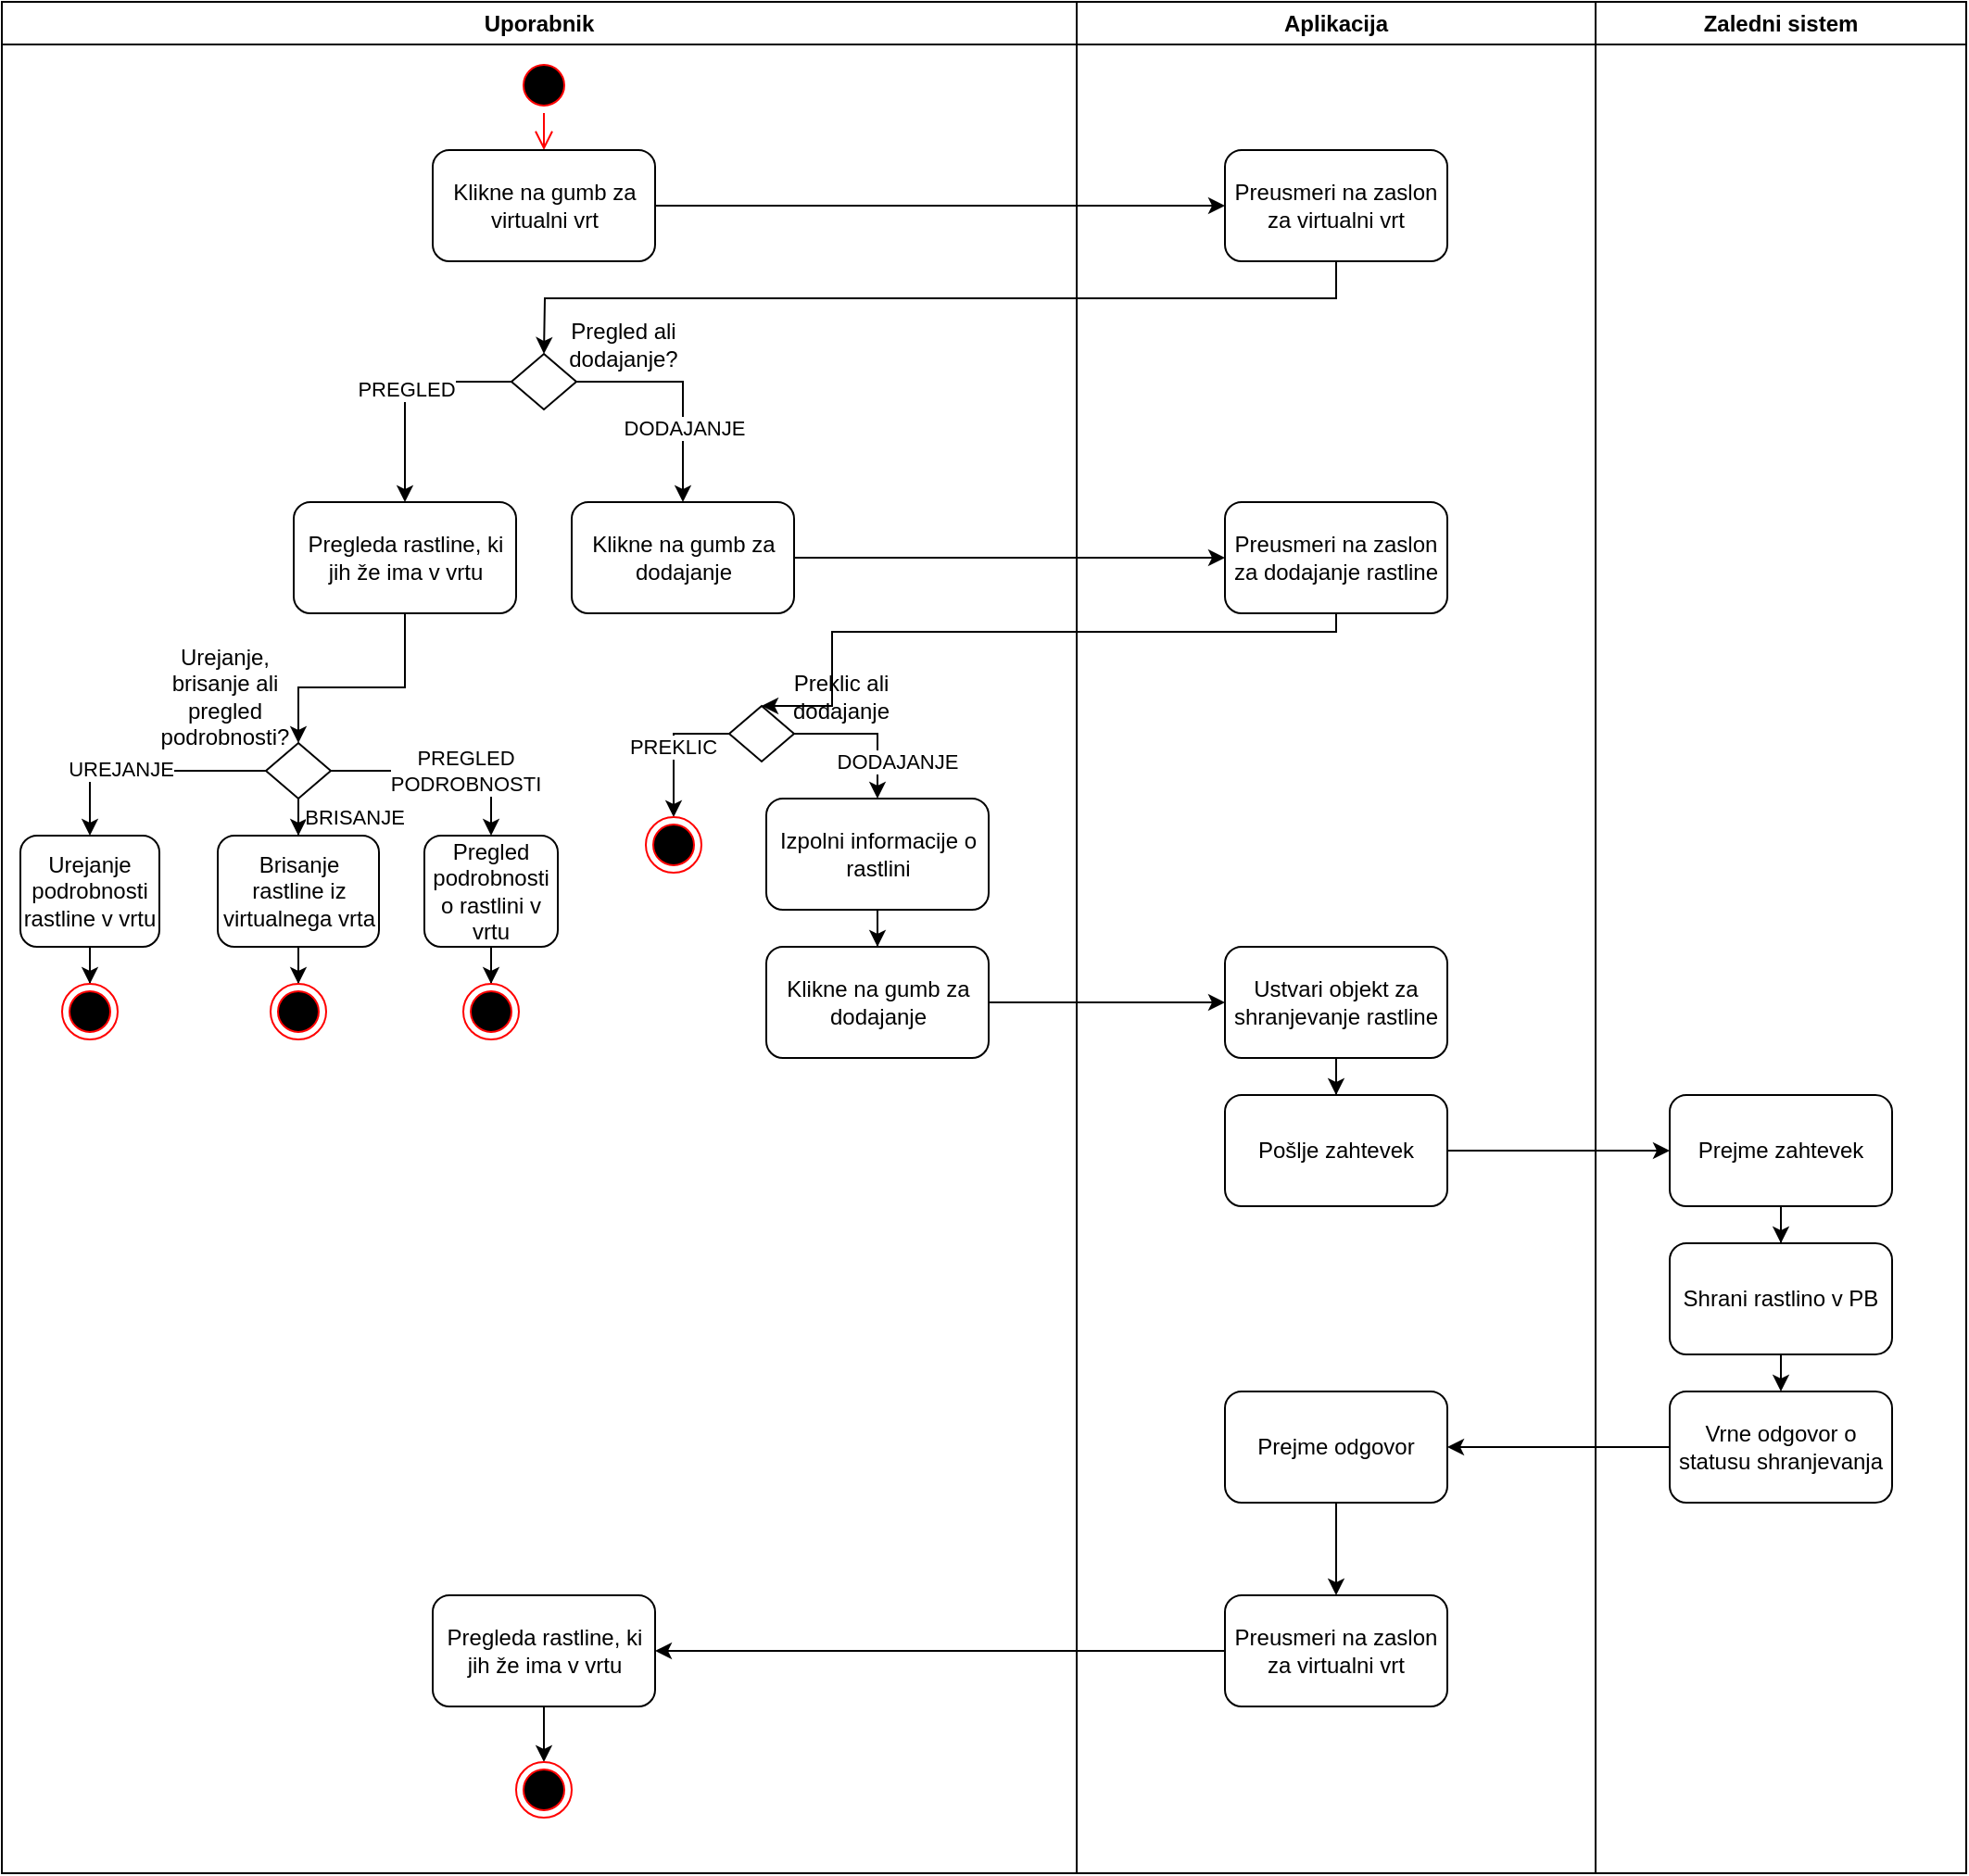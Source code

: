<mxfile version="21.3.4" type="device">
  <diagram name="Page-1" id="w36pJh0tPYuzfkmxa03p">
    <mxGraphModel dx="2577" dy="872" grid="1" gridSize="10" guides="1" tooltips="1" connect="1" arrows="1" fold="1" page="1" pageScale="1" pageWidth="827" pageHeight="1169" math="0" shadow="0">
      <root>
        <mxCell id="0" />
        <mxCell id="1" parent="0" />
        <mxCell id="djv_0frjH2jrnHzl75IO-1" value="Uporabnik" style="swimlane;whiteSpace=wrap;html=1;" vertex="1" parent="1">
          <mxGeometry x="-420" y="30" width="580" height="1010" as="geometry" />
        </mxCell>
        <mxCell id="djv_0frjH2jrnHzl75IO-2" value="" style="ellipse;html=1;shape=startState;fillColor=#000000;strokeColor=#ff0000;" vertex="1" parent="djv_0frjH2jrnHzl75IO-1">
          <mxGeometry x="277.5" y="30" width="30" height="30" as="geometry" />
        </mxCell>
        <mxCell id="djv_0frjH2jrnHzl75IO-3" value="" style="edgeStyle=orthogonalEdgeStyle;html=1;verticalAlign=bottom;endArrow=open;endSize=8;strokeColor=#ff0000;rounded=0;entryX=0.5;entryY=0;entryDx=0;entryDy=0;" edge="1" parent="djv_0frjH2jrnHzl75IO-1" source="djv_0frjH2jrnHzl75IO-2" target="djv_0frjH2jrnHzl75IO-4">
          <mxGeometry relative="1" as="geometry">
            <mxPoint x="147.5" y="120" as="targetPoint" />
          </mxGeometry>
        </mxCell>
        <mxCell id="djv_0frjH2jrnHzl75IO-4" value="Klikne na gumb za virtualni vrt" style="rounded=1;whiteSpace=wrap;html=1;" vertex="1" parent="djv_0frjH2jrnHzl75IO-1">
          <mxGeometry x="232.5" y="80" width="120" height="60" as="geometry" />
        </mxCell>
        <mxCell id="djv_0frjH2jrnHzl75IO-77" value="PREGLED" style="edgeStyle=orthogonalEdgeStyle;rounded=0;orthogonalLoop=1;jettySize=auto;html=1;entryX=0.5;entryY=0;entryDx=0;entryDy=0;" edge="1" parent="djv_0frjH2jrnHzl75IO-1" source="djv_0frjH2jrnHzl75IO-15" target="djv_0frjH2jrnHzl75IO-76">
          <mxGeometry relative="1" as="geometry">
            <Array as="points">
              <mxPoint x="217.5" y="205" />
            </Array>
          </mxGeometry>
        </mxCell>
        <mxCell id="djv_0frjH2jrnHzl75IO-79" style="edgeStyle=orthogonalEdgeStyle;rounded=0;orthogonalLoop=1;jettySize=auto;html=1;entryX=0.5;entryY=0;entryDx=0;entryDy=0;" edge="1" parent="djv_0frjH2jrnHzl75IO-1" source="djv_0frjH2jrnHzl75IO-15" target="djv_0frjH2jrnHzl75IO-78">
          <mxGeometry relative="1" as="geometry">
            <Array as="points">
              <mxPoint x="367.5" y="205" />
            </Array>
          </mxGeometry>
        </mxCell>
        <mxCell id="djv_0frjH2jrnHzl75IO-80" value="DODAJANJE" style="edgeLabel;html=1;align=center;verticalAlign=middle;resizable=0;points=[];" vertex="1" connectable="0" parent="djv_0frjH2jrnHzl75IO-79">
          <mxGeometry x="0.604" y="1" relative="1" as="geometry">
            <mxPoint x="-1" y="-16" as="offset" />
          </mxGeometry>
        </mxCell>
        <mxCell id="djv_0frjH2jrnHzl75IO-15" value="" style="rhombus;whiteSpace=wrap;html=1;" vertex="1" parent="djv_0frjH2jrnHzl75IO-1">
          <mxGeometry x="275" y="190" width="35" height="30" as="geometry" />
        </mxCell>
        <mxCell id="djv_0frjH2jrnHzl75IO-100" style="edgeStyle=orthogonalEdgeStyle;rounded=0;orthogonalLoop=1;jettySize=auto;html=1;entryX=0.5;entryY=0;entryDx=0;entryDy=0;" edge="1" parent="djv_0frjH2jrnHzl75IO-1" source="djv_0frjH2jrnHzl75IO-16" target="djv_0frjH2jrnHzl75IO-99">
          <mxGeometry relative="1" as="geometry" />
        </mxCell>
        <mxCell id="djv_0frjH2jrnHzl75IO-16" value="Pregleda rastline, ki jih že ima v vrtu" style="whiteSpace=wrap;html=1;rounded=1;" vertex="1" parent="djv_0frjH2jrnHzl75IO-1">
          <mxGeometry x="232.5" y="860" width="120" height="60" as="geometry" />
        </mxCell>
        <mxCell id="djv_0frjH2jrnHzl75IO-75" value="Pregled ali dodajanje?" style="text;html=1;strokeColor=none;fillColor=none;align=center;verticalAlign=middle;whiteSpace=wrap;rounded=0;" vertex="1" parent="djv_0frjH2jrnHzl75IO-1">
          <mxGeometry x="292.5" y="170" width="85" height="30" as="geometry" />
        </mxCell>
        <mxCell id="djv_0frjH2jrnHzl75IO-102" value="" style="edgeStyle=orthogonalEdgeStyle;rounded=0;orthogonalLoop=1;jettySize=auto;html=1;entryX=0.5;entryY=0;entryDx=0;entryDy=0;" edge="1" parent="djv_0frjH2jrnHzl75IO-1" source="djv_0frjH2jrnHzl75IO-76" target="djv_0frjH2jrnHzl75IO-103">
          <mxGeometry relative="1" as="geometry">
            <mxPoint x="217.5" y="400" as="targetPoint" />
            <Array as="points">
              <mxPoint x="217.5" y="370" />
              <mxPoint x="160.5" y="370" />
            </Array>
          </mxGeometry>
        </mxCell>
        <mxCell id="djv_0frjH2jrnHzl75IO-76" value="Pregleda rastline, ki jih že ima v vrtu" style="rounded=1;whiteSpace=wrap;html=1;" vertex="1" parent="djv_0frjH2jrnHzl75IO-1">
          <mxGeometry x="157.5" y="270" width="120" height="60" as="geometry" />
        </mxCell>
        <mxCell id="djv_0frjH2jrnHzl75IO-78" value="Klikne na gumb za dodajanje" style="rounded=1;whiteSpace=wrap;html=1;" vertex="1" parent="djv_0frjH2jrnHzl75IO-1">
          <mxGeometry x="307.5" y="270" width="120" height="60" as="geometry" />
        </mxCell>
        <mxCell id="djv_0frjH2jrnHzl75IO-86" value="DODAJANJE" style="edgeStyle=orthogonalEdgeStyle;rounded=0;orthogonalLoop=1;jettySize=auto;html=1;entryX=0.5;entryY=0;entryDx=0;entryDy=0;" edge="1" parent="djv_0frjH2jrnHzl75IO-1" source="djv_0frjH2jrnHzl75IO-83" target="djv_0frjH2jrnHzl75IO-85">
          <mxGeometry x="0.5" y="10" relative="1" as="geometry">
            <Array as="points">
              <mxPoint x="472.5" y="395" />
            </Array>
            <mxPoint as="offset" />
          </mxGeometry>
        </mxCell>
        <mxCell id="djv_0frjH2jrnHzl75IO-88" style="edgeStyle=orthogonalEdgeStyle;rounded=0;orthogonalLoop=1;jettySize=auto;html=1;entryX=0.5;entryY=0;entryDx=0;entryDy=0;" edge="1" parent="djv_0frjH2jrnHzl75IO-1" source="djv_0frjH2jrnHzl75IO-83" target="djv_0frjH2jrnHzl75IO-87">
          <mxGeometry relative="1" as="geometry" />
        </mxCell>
        <mxCell id="djv_0frjH2jrnHzl75IO-89" value="PREKLIC" style="edgeLabel;html=1;align=center;verticalAlign=middle;resizable=0;points=[];" vertex="1" connectable="0" parent="djv_0frjH2jrnHzl75IO-88">
          <mxGeometry x="-0.032" y="-1" relative="1" as="geometry">
            <mxPoint as="offset" />
          </mxGeometry>
        </mxCell>
        <mxCell id="djv_0frjH2jrnHzl75IO-83" value="" style="rhombus;whiteSpace=wrap;html=1;" vertex="1" parent="djv_0frjH2jrnHzl75IO-1">
          <mxGeometry x="392.5" y="380" width="35" height="30" as="geometry" />
        </mxCell>
        <mxCell id="djv_0frjH2jrnHzl75IO-84" value="Preklic ali dodajanje" style="text;html=1;strokeColor=none;fillColor=none;align=center;verticalAlign=middle;whiteSpace=wrap;rounded=0;" vertex="1" parent="djv_0frjH2jrnHzl75IO-1">
          <mxGeometry x="422.5" y="360" width="60" height="30" as="geometry" />
        </mxCell>
        <mxCell id="djv_0frjH2jrnHzl75IO-91" value="" style="edgeStyle=orthogonalEdgeStyle;rounded=0;orthogonalLoop=1;jettySize=auto;html=1;" edge="1" parent="djv_0frjH2jrnHzl75IO-1" source="djv_0frjH2jrnHzl75IO-85" target="djv_0frjH2jrnHzl75IO-90">
          <mxGeometry relative="1" as="geometry" />
        </mxCell>
        <mxCell id="djv_0frjH2jrnHzl75IO-85" value="Izpolni informacije o rastlini" style="rounded=1;whiteSpace=wrap;html=1;" vertex="1" parent="djv_0frjH2jrnHzl75IO-1">
          <mxGeometry x="412.5" y="430" width="120" height="60" as="geometry" />
        </mxCell>
        <mxCell id="djv_0frjH2jrnHzl75IO-87" value="" style="ellipse;html=1;shape=endState;fillColor=#000000;strokeColor=#ff0000;" vertex="1" parent="djv_0frjH2jrnHzl75IO-1">
          <mxGeometry x="347.5" y="440" width="30" height="30" as="geometry" />
        </mxCell>
        <mxCell id="djv_0frjH2jrnHzl75IO-90" value="Klikne na gumb za dodajanje" style="whiteSpace=wrap;html=1;rounded=1;" vertex="1" parent="djv_0frjH2jrnHzl75IO-1">
          <mxGeometry x="412.5" y="510" width="120" height="60" as="geometry" />
        </mxCell>
        <mxCell id="djv_0frjH2jrnHzl75IO-99" value="" style="ellipse;html=1;shape=endState;fillColor=#000000;strokeColor=#ff0000;" vertex="1" parent="djv_0frjH2jrnHzl75IO-1">
          <mxGeometry x="277.5" y="950" width="30" height="30" as="geometry" />
        </mxCell>
        <mxCell id="djv_0frjH2jrnHzl75IO-107" style="edgeStyle=orthogonalEdgeStyle;rounded=0;orthogonalLoop=1;jettySize=auto;html=1;entryX=0.5;entryY=0;entryDx=0;entryDy=0;" edge="1" parent="djv_0frjH2jrnHzl75IO-1" source="djv_0frjH2jrnHzl75IO-103" target="djv_0frjH2jrnHzl75IO-106">
          <mxGeometry relative="1" as="geometry" />
        </mxCell>
        <mxCell id="djv_0frjH2jrnHzl75IO-113" value="UREJANJE" style="edgeLabel;html=1;align=center;verticalAlign=middle;resizable=0;points=[];" vertex="1" connectable="0" parent="djv_0frjH2jrnHzl75IO-107">
          <mxGeometry x="0.215" y="-1" relative="1" as="geometry">
            <mxPoint as="offset" />
          </mxGeometry>
        </mxCell>
        <mxCell id="djv_0frjH2jrnHzl75IO-109" value="BRISANJE" style="edgeStyle=orthogonalEdgeStyle;rounded=0;orthogonalLoop=1;jettySize=auto;html=1;entryX=0.5;entryY=0;entryDx=0;entryDy=0;" edge="1" parent="djv_0frjH2jrnHzl75IO-1" source="djv_0frjH2jrnHzl75IO-103" target="djv_0frjH2jrnHzl75IO-108">
          <mxGeometry x="0.667" y="30" relative="1" as="geometry">
            <mxPoint as="offset" />
          </mxGeometry>
        </mxCell>
        <mxCell id="djv_0frjH2jrnHzl75IO-103" value="" style="rhombus;whiteSpace=wrap;html=1;" vertex="1" parent="djv_0frjH2jrnHzl75IO-1">
          <mxGeometry x="142.5" y="400" width="35" height="30" as="geometry" />
        </mxCell>
        <mxCell id="djv_0frjH2jrnHzl75IO-105" value="Urejanje, brisanje ali pregled podrobnosti?" style="text;html=1;strokeColor=none;fillColor=none;align=center;verticalAlign=middle;whiteSpace=wrap;rounded=0;" vertex="1" parent="djv_0frjH2jrnHzl75IO-1">
          <mxGeometry x="72.5" y="360" width="95" height="30" as="geometry" />
        </mxCell>
        <mxCell id="djv_0frjH2jrnHzl75IO-119" value="" style="edgeStyle=orthogonalEdgeStyle;rounded=0;orthogonalLoop=1;jettySize=auto;html=1;" edge="1" parent="djv_0frjH2jrnHzl75IO-1" source="djv_0frjH2jrnHzl75IO-106" target="djv_0frjH2jrnHzl75IO-114">
          <mxGeometry relative="1" as="geometry" />
        </mxCell>
        <mxCell id="djv_0frjH2jrnHzl75IO-106" value="Urejanje podrobnosti rastline v vrtu" style="rounded=1;whiteSpace=wrap;html=1;" vertex="1" parent="djv_0frjH2jrnHzl75IO-1">
          <mxGeometry x="10" y="450" width="75" height="60" as="geometry" />
        </mxCell>
        <mxCell id="djv_0frjH2jrnHzl75IO-118" value="" style="edgeStyle=orthogonalEdgeStyle;rounded=0;orthogonalLoop=1;jettySize=auto;html=1;" edge="1" parent="djv_0frjH2jrnHzl75IO-1" source="djv_0frjH2jrnHzl75IO-108" target="djv_0frjH2jrnHzl75IO-115">
          <mxGeometry relative="1" as="geometry" />
        </mxCell>
        <mxCell id="djv_0frjH2jrnHzl75IO-108" value="Brisanje rastline iz virtualnega vrta" style="rounded=1;whiteSpace=wrap;html=1;" vertex="1" parent="djv_0frjH2jrnHzl75IO-1">
          <mxGeometry x="116.5" y="450" width="87" height="60" as="geometry" />
        </mxCell>
        <mxCell id="djv_0frjH2jrnHzl75IO-117" value="" style="edgeStyle=orthogonalEdgeStyle;rounded=0;orthogonalLoop=1;jettySize=auto;html=1;" edge="1" parent="djv_0frjH2jrnHzl75IO-1" source="djv_0frjH2jrnHzl75IO-110" target="djv_0frjH2jrnHzl75IO-116">
          <mxGeometry relative="1" as="geometry" />
        </mxCell>
        <mxCell id="djv_0frjH2jrnHzl75IO-110" value="Pregled podrobnosti o rastlini v vrtu" style="rounded=1;whiteSpace=wrap;html=1;" vertex="1" parent="djv_0frjH2jrnHzl75IO-1">
          <mxGeometry x="228" y="450" width="72" height="60" as="geometry" />
        </mxCell>
        <mxCell id="djv_0frjH2jrnHzl75IO-111" style="edgeStyle=orthogonalEdgeStyle;rounded=0;orthogonalLoop=1;jettySize=auto;html=1;entryX=0.5;entryY=0;entryDx=0;entryDy=0;exitX=1;exitY=0.5;exitDx=0;exitDy=0;" edge="1" parent="djv_0frjH2jrnHzl75IO-1" source="djv_0frjH2jrnHzl75IO-103" target="djv_0frjH2jrnHzl75IO-110">
          <mxGeometry relative="1" as="geometry" />
        </mxCell>
        <mxCell id="djv_0frjH2jrnHzl75IO-112" value="PREGLED&lt;br&gt;PODROBNOSTI" style="edgeLabel;html=1;align=center;verticalAlign=middle;resizable=0;points=[];" vertex="1" connectable="0" parent="djv_0frjH2jrnHzl75IO-111">
          <mxGeometry x="0.032" relative="1" as="geometry">
            <mxPoint x="10" as="offset" />
          </mxGeometry>
        </mxCell>
        <mxCell id="djv_0frjH2jrnHzl75IO-114" value="" style="ellipse;html=1;shape=endState;fillColor=#000000;strokeColor=#ff0000;" vertex="1" parent="djv_0frjH2jrnHzl75IO-1">
          <mxGeometry x="32.5" y="530" width="30" height="30" as="geometry" />
        </mxCell>
        <mxCell id="djv_0frjH2jrnHzl75IO-115" value="" style="ellipse;html=1;shape=endState;fillColor=#000000;strokeColor=#ff0000;" vertex="1" parent="djv_0frjH2jrnHzl75IO-1">
          <mxGeometry x="145" y="530" width="30" height="30" as="geometry" />
        </mxCell>
        <mxCell id="djv_0frjH2jrnHzl75IO-116" value="" style="ellipse;html=1;shape=endState;fillColor=#000000;strokeColor=#ff0000;" vertex="1" parent="djv_0frjH2jrnHzl75IO-1">
          <mxGeometry x="249" y="530" width="30" height="30" as="geometry" />
        </mxCell>
        <mxCell id="djv_0frjH2jrnHzl75IO-27" value="Aplikacija" style="swimlane;whiteSpace=wrap;html=1;" vertex="1" parent="1">
          <mxGeometry x="160" y="30" width="280" height="1010" as="geometry" />
        </mxCell>
        <mxCell id="djv_0frjH2jrnHzl75IO-28" value="Preusmeri na zaslon za virtualni vrt" style="rounded=1;whiteSpace=wrap;html=1;" vertex="1" parent="djv_0frjH2jrnHzl75IO-27">
          <mxGeometry x="80" y="80" width="120" height="60" as="geometry" />
        </mxCell>
        <mxCell id="djv_0frjH2jrnHzl75IO-30" value="Preusmeri na zaslon za dodajanje rastline" style="rounded=1;whiteSpace=wrap;html=1;" vertex="1" parent="djv_0frjH2jrnHzl75IO-27">
          <mxGeometry x="80" y="270" width="120" height="60" as="geometry" />
        </mxCell>
        <mxCell id="djv_0frjH2jrnHzl75IO-96" value="" style="edgeStyle=orthogonalEdgeStyle;rounded=0;orthogonalLoop=1;jettySize=auto;html=1;" edge="1" parent="djv_0frjH2jrnHzl75IO-27" source="djv_0frjH2jrnHzl75IO-33" target="djv_0frjH2jrnHzl75IO-37">
          <mxGeometry relative="1" as="geometry" />
        </mxCell>
        <mxCell id="djv_0frjH2jrnHzl75IO-33" value="Ustvari objekt za shranjevanje rastline" style="whiteSpace=wrap;html=1;rounded=1;" vertex="1" parent="djv_0frjH2jrnHzl75IO-27">
          <mxGeometry x="80" y="510" width="120" height="60" as="geometry" />
        </mxCell>
        <mxCell id="djv_0frjH2jrnHzl75IO-98" value="" style="edgeStyle=orthogonalEdgeStyle;rounded=0;orthogonalLoop=1;jettySize=auto;html=1;" edge="1" parent="djv_0frjH2jrnHzl75IO-27" source="djv_0frjH2jrnHzl75IO-34" target="djv_0frjH2jrnHzl75IO-41">
          <mxGeometry relative="1" as="geometry" />
        </mxCell>
        <mxCell id="djv_0frjH2jrnHzl75IO-34" value="Prejme odgovor" style="whiteSpace=wrap;html=1;rounded=1;" vertex="1" parent="djv_0frjH2jrnHzl75IO-27">
          <mxGeometry x="80" y="750" width="120" height="60" as="geometry" />
        </mxCell>
        <mxCell id="djv_0frjH2jrnHzl75IO-37" value="Pošlje zahtevek" style="rounded=1;whiteSpace=wrap;html=1;" vertex="1" parent="djv_0frjH2jrnHzl75IO-27">
          <mxGeometry x="80" y="590" width="120" height="60" as="geometry" />
        </mxCell>
        <mxCell id="djv_0frjH2jrnHzl75IO-41" value="Preusmeri na zaslon za virtualni vrt" style="whiteSpace=wrap;html=1;rounded=1;" vertex="1" parent="djv_0frjH2jrnHzl75IO-27">
          <mxGeometry x="80" y="860" width="120" height="60" as="geometry" />
        </mxCell>
        <mxCell id="djv_0frjH2jrnHzl75IO-47" value="Zaledni sistem" style="swimlane;whiteSpace=wrap;html=1;startSize=23;" vertex="1" parent="1">
          <mxGeometry x="440" y="30" width="200" height="1010" as="geometry" />
        </mxCell>
        <mxCell id="djv_0frjH2jrnHzl75IO-48" value="" style="edgeStyle=orthogonalEdgeStyle;rounded=0;orthogonalLoop=1;jettySize=auto;html=1;" edge="1" parent="djv_0frjH2jrnHzl75IO-47" source="djv_0frjH2jrnHzl75IO-49" target="djv_0frjH2jrnHzl75IO-50">
          <mxGeometry relative="1" as="geometry" />
        </mxCell>
        <mxCell id="djv_0frjH2jrnHzl75IO-49" value="Prejme zahtevek" style="whiteSpace=wrap;html=1;rounded=1;" vertex="1" parent="djv_0frjH2jrnHzl75IO-47">
          <mxGeometry x="40" y="590" width="120" height="60" as="geometry" />
        </mxCell>
        <mxCell id="djv_0frjH2jrnHzl75IO-50" value="Shrani rastlino v PB" style="whiteSpace=wrap;html=1;rounded=1;" vertex="1" parent="djv_0frjH2jrnHzl75IO-47">
          <mxGeometry x="40" y="670" width="120" height="60" as="geometry" />
        </mxCell>
        <mxCell id="djv_0frjH2jrnHzl75IO-51" value="" style="edgeStyle=orthogonalEdgeStyle;rounded=0;orthogonalLoop=1;jettySize=auto;html=1;exitX=0.5;exitY=1;exitDx=0;exitDy=0;entryX=0.5;entryY=0;entryDx=0;entryDy=0;" edge="1" parent="djv_0frjH2jrnHzl75IO-47" source="djv_0frjH2jrnHzl75IO-50" target="djv_0frjH2jrnHzl75IO-95">
          <mxGeometry relative="1" as="geometry">
            <mxPoint x="100" y="860" as="targetPoint" />
          </mxGeometry>
        </mxCell>
        <mxCell id="djv_0frjH2jrnHzl75IO-95" value="Vrne odgovor o statusu shranjevanja" style="whiteSpace=wrap;html=1;rounded=1;" vertex="1" parent="djv_0frjH2jrnHzl75IO-47">
          <mxGeometry x="40" y="750" width="120" height="60" as="geometry" />
        </mxCell>
        <mxCell id="djv_0frjH2jrnHzl75IO-64" value="" style="endArrow=classic;html=1;rounded=0;exitX=1;exitY=0.5;exitDx=0;exitDy=0;entryX=0;entryY=0.5;entryDx=0;entryDy=0;" edge="1" parent="1" source="djv_0frjH2jrnHzl75IO-4" target="djv_0frjH2jrnHzl75IO-28">
          <mxGeometry width="50" height="50" relative="1" as="geometry">
            <mxPoint x="60" y="320" as="sourcePoint" />
            <mxPoint x="110" y="270" as="targetPoint" />
          </mxGeometry>
        </mxCell>
        <mxCell id="djv_0frjH2jrnHzl75IO-65" value="" style="endArrow=classic;html=1;rounded=0;exitX=0.5;exitY=1;exitDx=0;exitDy=0;entryX=0.5;entryY=0;entryDx=0;entryDy=0;" edge="1" parent="1" source="djv_0frjH2jrnHzl75IO-28" target="djv_0frjH2jrnHzl75IO-15">
          <mxGeometry width="50" height="50" relative="1" as="geometry">
            <mxPoint x="330" y="270" as="sourcePoint" />
            <mxPoint x="20" y="220" as="targetPoint" />
            <Array as="points">
              <mxPoint x="300" y="190" />
              <mxPoint x="-127" y="190" />
            </Array>
          </mxGeometry>
        </mxCell>
        <mxCell id="djv_0frjH2jrnHzl75IO-70" value="" style="edgeStyle=orthogonalEdgeStyle;rounded=0;orthogonalLoop=1;jettySize=auto;html=1;" edge="1" parent="1" source="djv_0frjH2jrnHzl75IO-37" target="djv_0frjH2jrnHzl75IO-49">
          <mxGeometry relative="1" as="geometry" />
        </mxCell>
        <mxCell id="djv_0frjH2jrnHzl75IO-81" style="edgeStyle=orthogonalEdgeStyle;rounded=0;orthogonalLoop=1;jettySize=auto;html=1;entryX=0;entryY=0.5;entryDx=0;entryDy=0;" edge="1" parent="1" source="djv_0frjH2jrnHzl75IO-78" target="djv_0frjH2jrnHzl75IO-30">
          <mxGeometry relative="1" as="geometry">
            <mxPoint x="220.0" y="330" as="targetPoint" />
          </mxGeometry>
        </mxCell>
        <mxCell id="djv_0frjH2jrnHzl75IO-29" value="" style="edgeStyle=orthogonalEdgeStyle;rounded=0;orthogonalLoop=1;jettySize=auto;html=1;entryX=0.5;entryY=0;entryDx=0;entryDy=0;" edge="1" parent="1" source="djv_0frjH2jrnHzl75IO-30" target="djv_0frjH2jrnHzl75IO-83">
          <mxGeometry relative="1" as="geometry">
            <mxPoint x="90" y="420" as="targetPoint" />
            <Array as="points">
              <mxPoint x="300" y="370" />
              <mxPoint x="28" y="370" />
              <mxPoint x="28" y="410" />
            </Array>
          </mxGeometry>
        </mxCell>
        <mxCell id="djv_0frjH2jrnHzl75IO-92" style="edgeStyle=orthogonalEdgeStyle;rounded=0;orthogonalLoop=1;jettySize=auto;html=1;entryX=0;entryY=0.5;entryDx=0;entryDy=0;" edge="1" parent="1" source="djv_0frjH2jrnHzl75IO-90" target="djv_0frjH2jrnHzl75IO-33">
          <mxGeometry relative="1" as="geometry">
            <Array as="points" />
          </mxGeometry>
        </mxCell>
        <mxCell id="djv_0frjH2jrnHzl75IO-97" style="edgeStyle=orthogonalEdgeStyle;rounded=0;orthogonalLoop=1;jettySize=auto;html=1;entryX=1;entryY=0.5;entryDx=0;entryDy=0;" edge="1" parent="1" source="djv_0frjH2jrnHzl75IO-95" target="djv_0frjH2jrnHzl75IO-34">
          <mxGeometry relative="1" as="geometry" />
        </mxCell>
        <mxCell id="djv_0frjH2jrnHzl75IO-71" value="" style="edgeStyle=orthogonalEdgeStyle;rounded=0;orthogonalLoop=1;jettySize=auto;html=1;exitX=0;exitY=0.5;exitDx=0;exitDy=0;entryX=1;entryY=0.5;entryDx=0;entryDy=0;" edge="1" parent="1" source="djv_0frjH2jrnHzl75IO-41" target="djv_0frjH2jrnHzl75IO-16">
          <mxGeometry relative="1" as="geometry">
            <Array as="points" />
          </mxGeometry>
        </mxCell>
      </root>
    </mxGraphModel>
  </diagram>
</mxfile>
